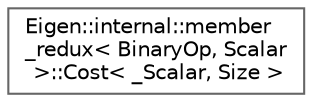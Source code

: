digraph "类继承关系图"
{
 // LATEX_PDF_SIZE
  bgcolor="transparent";
  edge [fontname=Helvetica,fontsize=10,labelfontname=Helvetica,labelfontsize=10];
  node [fontname=Helvetica,fontsize=10,shape=box,height=0.2,width=0.4];
  rankdir="LR";
  Node0 [id="Node000000",label="Eigen::internal::member\l_redux\< BinaryOp, Scalar\l \>::Cost\< _Scalar, Size \>",height=0.2,width=0.4,color="grey40", fillcolor="white", style="filled",URL="$struct_eigen_1_1internal_1_1member__redux_1_1_cost.html",tooltip=" "];
}
